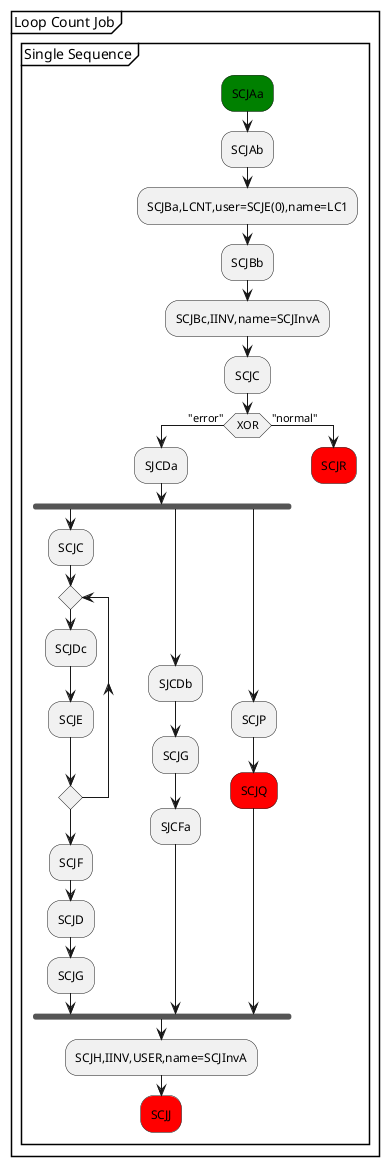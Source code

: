 @startuml
partition "Loop Count Job" {
group "Single Sequence"
  #green:SCJAa;
  :SCJAb;
  :SCJBa,LCNT,user=SCJE(0),name=LC1;
  :SCJBb;
  :SCJBc,IINV,name=SCJInvA;
  :SCJC;
  if (XOR) then ("error")
    :SJCDa;
    fork
      :SCJC;
      repeat
        :SCJDc;
        :SCJE;
      repeat while
      :SCJF;
      :SCJD;
      :SCJG;
    fork again
    :SJCDb;
      :SCJG;
      :SJCFa;
    fork again
      :SCJP;
      #red:SCJQ;
    end fork
    :SCJH,IINV,USER,name=SCJInvA;
    #red:SCJJ;
    detach
  else ("normal")
    #red:SCJR;
    detach
  endif
end group
}
@enduml